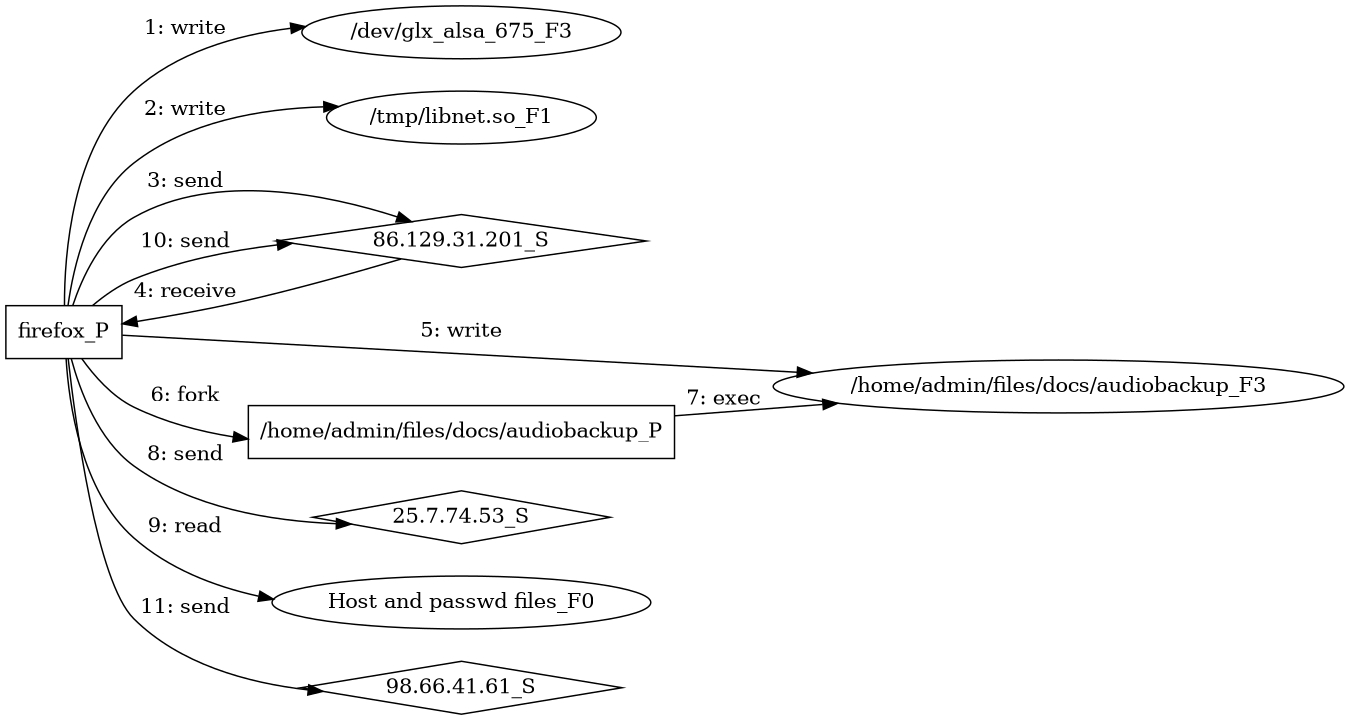 digraph "In-memory attack with firefox (Host B)_man.dot" {
rankdir="LR"
size="9"
fixedsize="false"
splines="true"
nodesep=0.3
ranksep=0
fontsize=10
overlap="scalexy"
engine= "neato"
	firefox_P [node_type=Process shape=box]
	"/dev/glx_alsa_675_F3" [node_type=File shape=ellipse]
	firefox_P -> "/dev/glx_alsa_675_F3" [label="1: write"]
	"/tmp/libnet.so_F1" [node_type=File shape=ellipse]
	firefox_P -> "/tmp/libnet.so_F1" [label="2: write"]
	"86.129.31.201_S" [node_type=Socket shape=diamond]
	firefox_P -> "86.129.31.201_S" [label="3: send"]
	"86.129.31.201_S" -> firefox_P [label="4: receive"]
	"/home/admin/files/docs/audiobackup_F3" [node_type=File shape=ellipse]
	firefox_P -> "/home/admin/files/docs/audiobackup_F3" [label="5: write"]
	"/home/admin/files/docs/audiobackup_P" [node_type=Process shape=box]
	firefox_P -> "/home/admin/files/docs/audiobackup_P" [label="6: fork"]
	"/home/admin/files/docs/audiobackup_P" -> "/home/admin/files/docs/audiobackup_F3" [label="7: exec"]
	"25.7.74.53_S" [node_type=Socket shape=diamond]
	firefox_P -> "25.7.74.53_S" [label="8: send"]
	"Host and passwd files_F0" [node_type=File shape=ellipse]
	firefox_P -> "Host and passwd files_F0" [label="9: read"]
	firefox_P -> "86.129.31.201_S" [label="10: send"]
	"98.66.41.61_S" [node_type=Socket shape=diamond]
	firefox_P -> "98.66.41.61_S" [label="11: send"]
}
